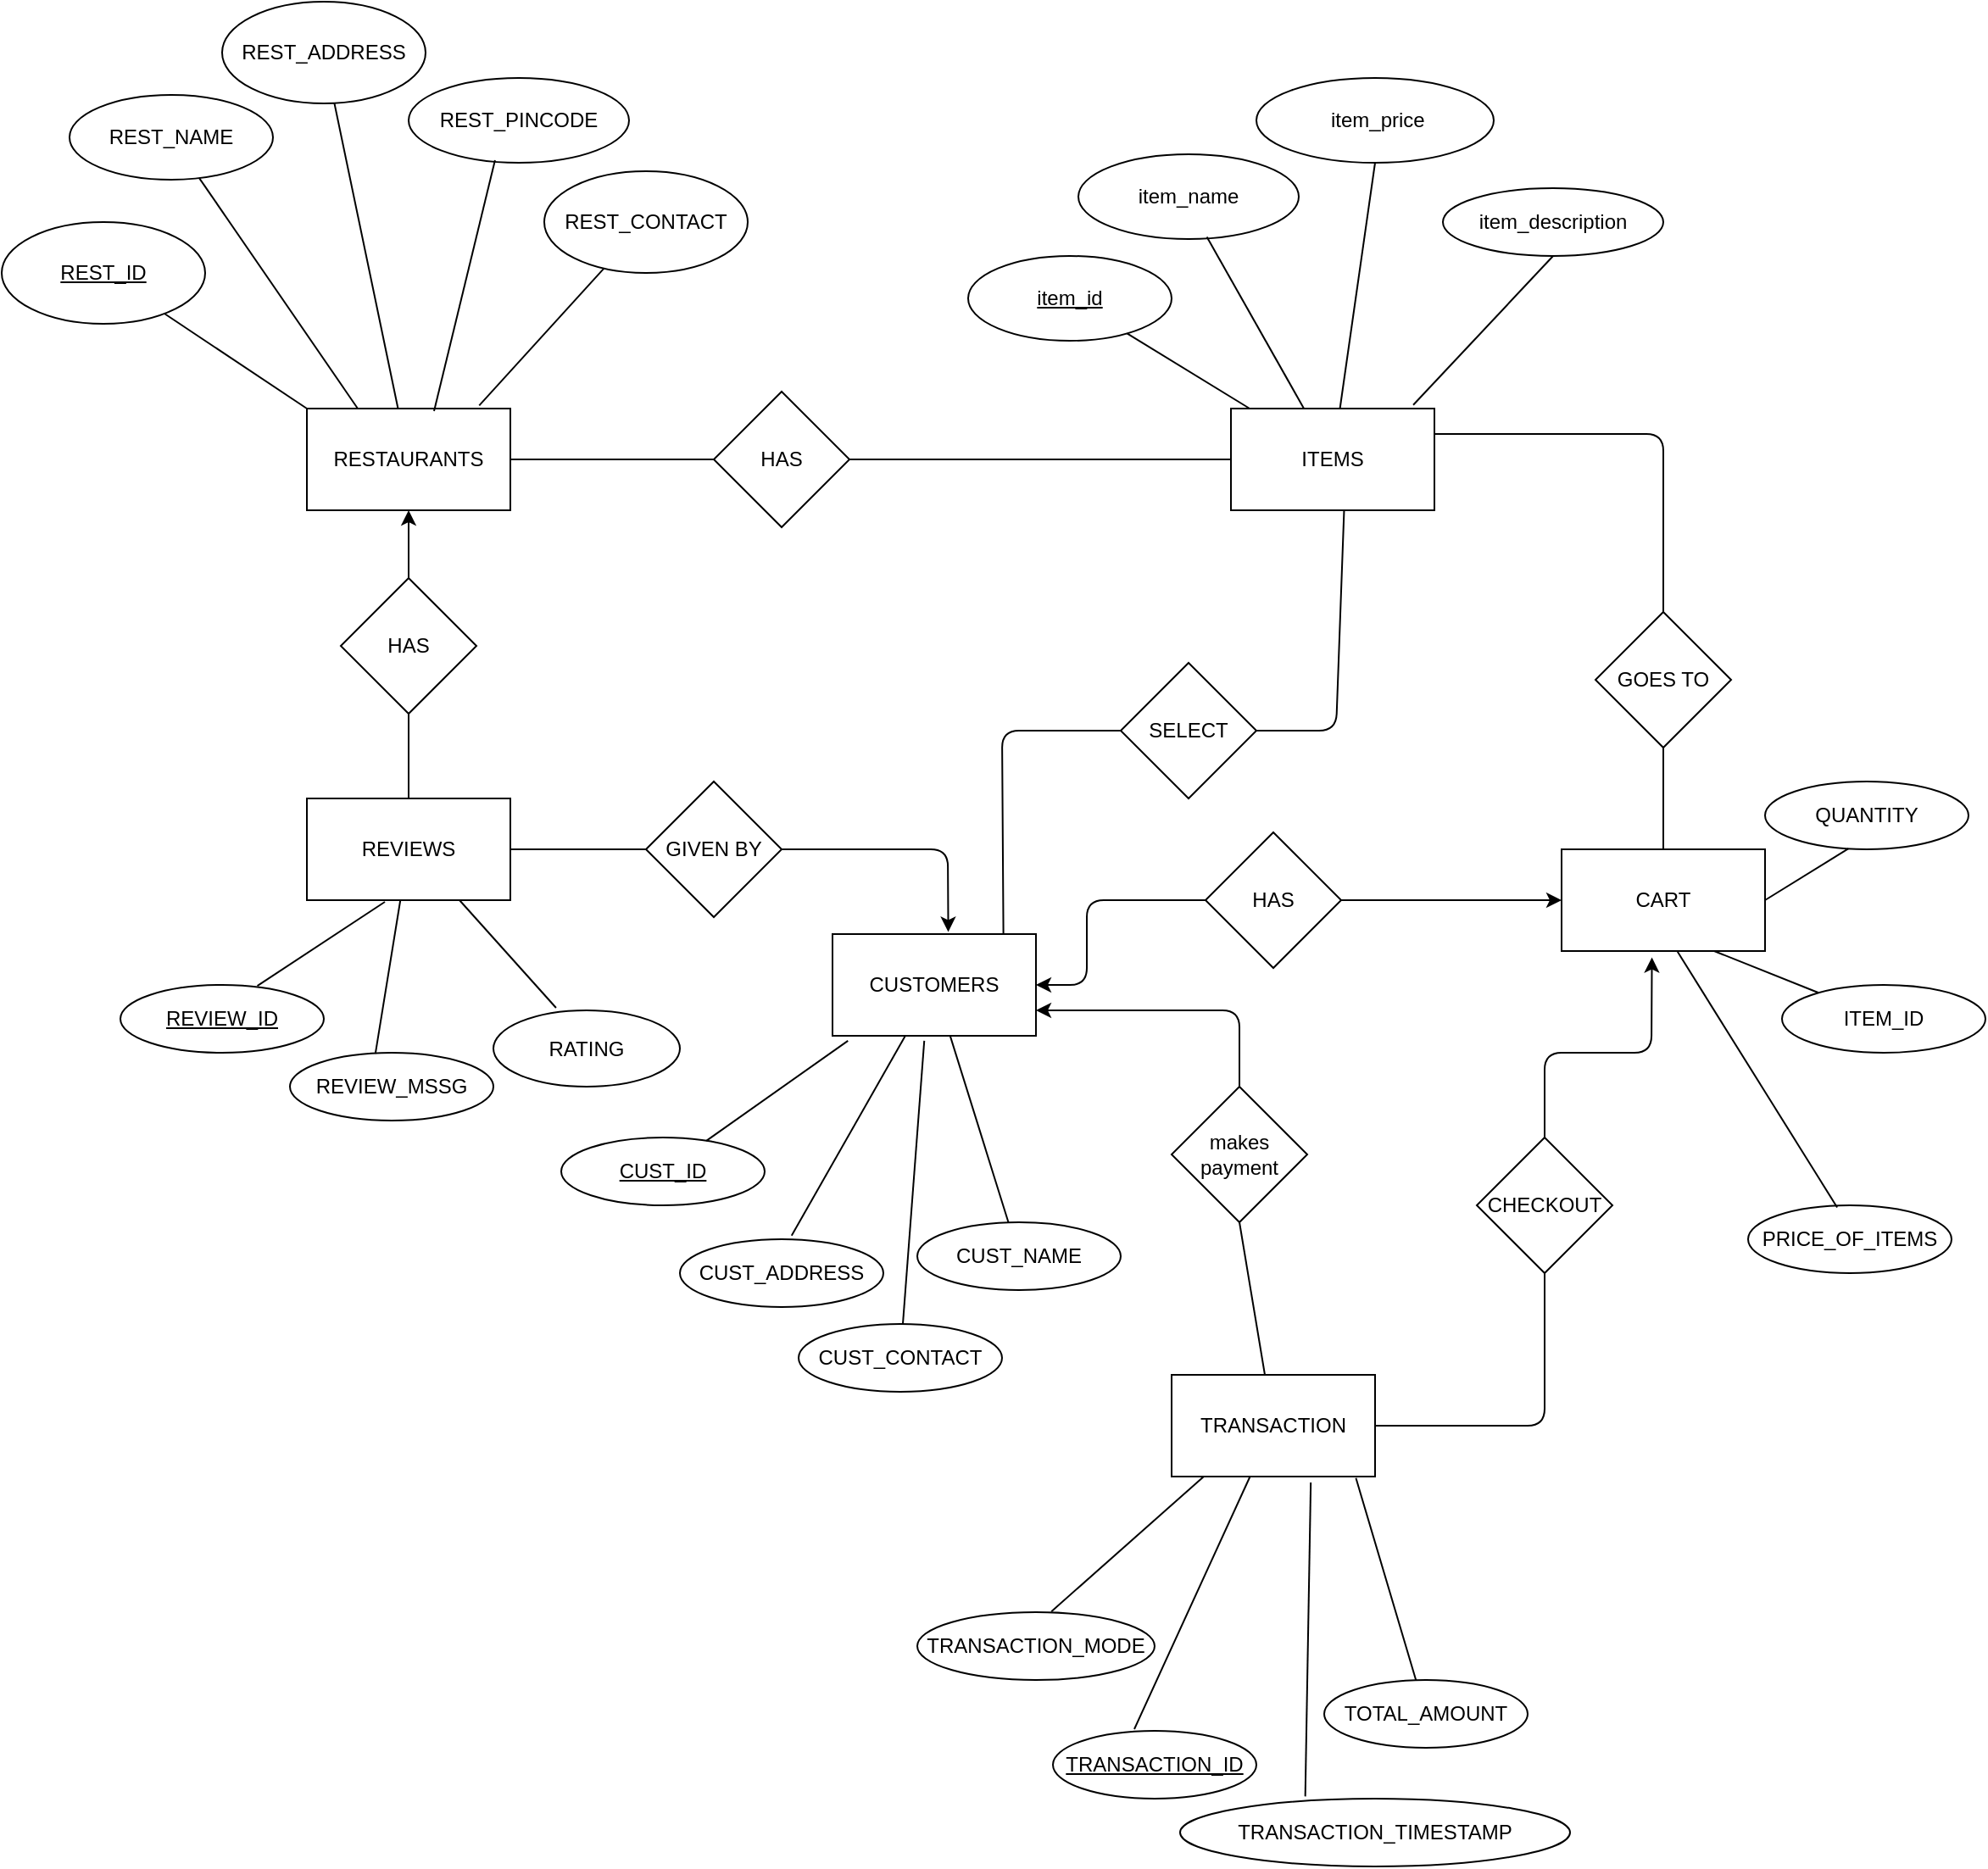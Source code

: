 <mxfile version="14.4.2" type="github"><diagram id="ATp6TMmyWoH9TD7Tf0jV" name="Page-1"><mxGraphModel dx="2512" dy="1902" grid="1" gridSize="10" guides="1" tooltips="1" connect="1" arrows="1" fold="1" page="1" pageScale="1" pageWidth="850" pageHeight="1100" math="0" shadow="0"><root><mxCell id="0"/><mxCell id="1" parent="0"/><mxCell id="hR_grr5WYZVCEhmhDHav-1" value="RESTAURANTS" style="rounded=0;whiteSpace=wrap;html=1;" parent="1" vertex="1"><mxGeometry x="40" y="160" width="120" height="60" as="geometry"/></mxCell><mxCell id="hR_grr5WYZVCEhmhDHav-5" value="REVIEWS" style="rounded=0;whiteSpace=wrap;html=1;" parent="1" vertex="1"><mxGeometry x="40" y="390" width="120" height="60" as="geometry"/></mxCell><mxCell id="hR_grr5WYZVCEhmhDHav-7" value="" style="endArrow=none;html=1;" parent="1" source="hR_grr5WYZVCEhmhDHav-1" target="hR_grr5WYZVCEhmhDHav-13" edge="1"><mxGeometry width="50" height="50" relative="1" as="geometry"><mxPoint x="170" y="90" as="sourcePoint"/><mxPoint x="450" y="270" as="targetPoint"/></mxGeometry></mxCell><mxCell id="hR_grr5WYZVCEhmhDHav-8" value="" style="endArrow=none;html=1;exitX=0.847;exitY=-0.03;exitDx=0;exitDy=0;exitPerimeter=0;" parent="1" source="hR_grr5WYZVCEhmhDHav-1" target="hR_grr5WYZVCEhmhDHav-14" edge="1"><mxGeometry width="50" height="50" relative="1" as="geometry"><mxPoint x="190" y="150" as="sourcePoint"/><mxPoint x="210" y="130" as="targetPoint"/></mxGeometry></mxCell><mxCell id="hR_grr5WYZVCEhmhDHav-9" value="" style="endArrow=none;html=1;exitX=0;exitY=0;exitDx=0;exitDy=0;" parent="1" source="hR_grr5WYZVCEhmhDHav-1" target="hR_grr5WYZVCEhmhDHav-11" edge="1"><mxGeometry width="50" height="50" relative="1" as="geometry"><mxPoint x="100" y="190" as="sourcePoint"/><mxPoint x="68.974" y="127.947" as="targetPoint"/></mxGeometry></mxCell><mxCell id="hR_grr5WYZVCEhmhDHav-11" value="&lt;u&gt;REST_ID&lt;/u&gt;" style="ellipse;whiteSpace=wrap;html=1;" parent="1" vertex="1"><mxGeometry x="-140" y="50" width="120" height="60" as="geometry"/></mxCell><mxCell id="hR_grr5WYZVCEhmhDHav-12" value="REST_NAME" style="ellipse;whiteSpace=wrap;html=1;" parent="1" vertex="1"><mxGeometry x="-100" y="-25" width="120" height="50" as="geometry"/></mxCell><mxCell id="hR_grr5WYZVCEhmhDHav-13" value="REST_ADDRESS" style="ellipse;whiteSpace=wrap;html=1;" parent="1" vertex="1"><mxGeometry x="-10" y="-80" width="120" height="60" as="geometry"/></mxCell><mxCell id="hR_grr5WYZVCEhmhDHav-14" value="REST_CONTACT" style="ellipse;whiteSpace=wrap;html=1;" parent="1" vertex="1"><mxGeometry x="180" y="20" width="120" height="60" as="geometry"/></mxCell><mxCell id="hR_grr5WYZVCEhmhDHav-16" value="" style="endArrow=none;html=1;exitX=0.25;exitY=0;exitDx=0;exitDy=0;" parent="1" source="hR_grr5WYZVCEhmhDHav-1" target="hR_grr5WYZVCEhmhDHav-12" edge="1"><mxGeometry width="50" height="50" relative="1" as="geometry"><mxPoint x="400" y="310" as="sourcePoint"/><mxPoint x="450" y="260" as="targetPoint"/><Array as="points"/></mxGeometry></mxCell><mxCell id="hR_grr5WYZVCEhmhDHav-22" value="REVIEW_MSSG" style="ellipse;whiteSpace=wrap;html=1;" parent="1" vertex="1"><mxGeometry x="30" y="540" width="120" height="40" as="geometry"/></mxCell><mxCell id="hR_grr5WYZVCEhmhDHav-23" value="&lt;u&gt;REVIEW_ID&lt;/u&gt;" style="ellipse;whiteSpace=wrap;html=1;" parent="1" vertex="1"><mxGeometry x="-70" y="500" width="120" height="40" as="geometry"/></mxCell><mxCell id="hR_grr5WYZVCEhmhDHav-31" value="TRANSACTION_MODE" style="ellipse;whiteSpace=wrap;html=1;" parent="1" vertex="1"><mxGeometry x="400" y="870" width="140" height="40" as="geometry"/></mxCell><mxCell id="hR_grr5WYZVCEhmhDHav-35" value="" style="endArrow=none;html=1;entryX=0.673;entryY=0.015;entryDx=0;entryDy=0;entryPerimeter=0;" parent="1" target="hR_grr5WYZVCEhmhDHav-23" edge="1"><mxGeometry width="50" height="50" relative="1" as="geometry"><mxPoint x="86" y="451" as="sourcePoint"/><mxPoint x="450" y="290" as="targetPoint"/></mxGeometry></mxCell><mxCell id="hR_grr5WYZVCEhmhDHav-36" value="" style="endArrow=none;html=1;exitX=0.42;exitY=0.015;exitDx=0;exitDy=0;exitPerimeter=0;" parent="1" source="hR_grr5WYZVCEhmhDHav-22" target="hR_grr5WYZVCEhmhDHav-5" edge="1"><mxGeometry width="50" height="50" relative="1" as="geometry"><mxPoint x="190" y="465" as="sourcePoint"/><mxPoint x="240" y="415" as="targetPoint"/></mxGeometry></mxCell><mxCell id="hR_grr5WYZVCEhmhDHav-54" value="HAS" style="rhombus;whiteSpace=wrap;html=1;" parent="1" vertex="1"><mxGeometry x="60" y="260" width="80" height="80" as="geometry"/></mxCell><mxCell id="hR_grr5WYZVCEhmhDHav-64" value="" style="endArrow=classic;html=1;exitX=0.5;exitY=0;exitDx=0;exitDy=0;entryX=0.5;entryY=1;entryDx=0;entryDy=0;" parent="1" source="hR_grr5WYZVCEhmhDHav-54" target="hR_grr5WYZVCEhmhDHav-1" edge="1"><mxGeometry width="50" height="50" relative="1" as="geometry"><mxPoint x="200" y="280" as="sourcePoint"/><mxPoint x="250" y="230" as="targetPoint"/></mxGeometry></mxCell><mxCell id="hR_grr5WYZVCEhmhDHav-65" value="" style="endArrow=none;html=1;exitX=0.5;exitY=0;exitDx=0;exitDy=0;entryX=0.5;entryY=1;entryDx=0;entryDy=0;" parent="1" source="hR_grr5WYZVCEhmhDHav-5" target="hR_grr5WYZVCEhmhDHav-54" edge="1"><mxGeometry width="50" height="50" relative="1" as="geometry"><mxPoint x="320" y="300" as="sourcePoint"/><mxPoint x="370" y="250" as="targetPoint"/></mxGeometry></mxCell><mxCell id="hR_grr5WYZVCEhmhDHav-67" value="ITEMS" style="rounded=0;whiteSpace=wrap;html=1;" parent="1" vertex="1"><mxGeometry x="585" y="160" width="120" height="60" as="geometry"/></mxCell><mxCell id="hR_grr5WYZVCEhmhDHav-68" value="&amp;nbsp;item_price" style="ellipse;whiteSpace=wrap;html=1;" parent="1" vertex="1"><mxGeometry x="600" y="-35" width="140" height="50" as="geometry"/></mxCell><mxCell id="hR_grr5WYZVCEhmhDHav-69" value="&lt;u&gt;item_id&lt;/u&gt;" style="ellipse;whiteSpace=wrap;html=1;" parent="1" vertex="1"><mxGeometry x="430" y="70" width="120" height="50" as="geometry"/></mxCell><mxCell id="hR_grr5WYZVCEhmhDHav-70" value="item_name" style="ellipse;whiteSpace=wrap;html=1;" parent="1" vertex="1"><mxGeometry x="495" y="10" width="130" height="50" as="geometry"/></mxCell><mxCell id="hR_grr5WYZVCEhmhDHav-72" value="" style="endArrow=none;html=1;exitX=0.583;exitY=0.975;exitDx=0;exitDy=0;exitPerimeter=0;" parent="1" source="hR_grr5WYZVCEhmhDHav-70" target="hR_grr5WYZVCEhmhDHav-67" edge="1"><mxGeometry width="50" height="50" relative="1" as="geometry"><mxPoint x="820" y="240" as="sourcePoint"/><mxPoint x="790" y="370" as="targetPoint"/></mxGeometry></mxCell><mxCell id="hR_grr5WYZVCEhmhDHav-73" value="" style="endArrow=none;html=1;exitX=0.5;exitY=1;exitDx=0;exitDy=0;" parent="1" source="hR_grr5WYZVCEhmhDHav-68" target="hR_grr5WYZVCEhmhDHav-67" edge="1"><mxGeometry width="50" height="50" relative="1" as="geometry"><mxPoint x="570" y="440" as="sourcePoint"/><mxPoint x="1030" y="110" as="targetPoint"/><Array as="points"/></mxGeometry></mxCell><mxCell id="hR_grr5WYZVCEhmhDHav-75" value="item_description" style="ellipse;whiteSpace=wrap;html=1;" parent="1" vertex="1"><mxGeometry x="710" y="30" width="130" height="40" as="geometry"/></mxCell><mxCell id="hR_grr5WYZVCEhmhDHav-77" value="" style="endArrow=none;html=1;entryX=0.896;entryY=-0.035;entryDx=0;entryDy=0;exitX=0.5;exitY=1;exitDx=0;exitDy=0;entryPerimeter=0;" parent="1" source="hR_grr5WYZVCEhmhDHav-75" target="hR_grr5WYZVCEhmhDHav-67" edge="1"><mxGeometry width="50" height="50" relative="1" as="geometry"><mxPoint x="790" y="360" as="sourcePoint"/><mxPoint x="840" y="310" as="targetPoint"/></mxGeometry></mxCell><mxCell id="hR_grr5WYZVCEhmhDHav-85" value="REST_PINCODE" style="ellipse;whiteSpace=wrap;html=1;" parent="1" vertex="1"><mxGeometry x="100" y="-35" width="130" height="50" as="geometry"/></mxCell><mxCell id="hR_grr5WYZVCEhmhDHav-86" value="" style="endArrow=none;html=1;entryX=0.392;entryY=0.97;entryDx=0;entryDy=0;entryPerimeter=0;exitX=0.625;exitY=0.025;exitDx=0;exitDy=0;exitPerimeter=0;" parent="1" source="hR_grr5WYZVCEhmhDHav-1" target="hR_grr5WYZVCEhmhDHav-85" edge="1"><mxGeometry width="50" height="50" relative="1" as="geometry"><mxPoint x="310" y="210" as="sourcePoint"/><mxPoint x="360" y="160" as="targetPoint"/></mxGeometry></mxCell><mxCell id="hR_grr5WYZVCEhmhDHav-89" value="HAS" style="rhombus;whiteSpace=wrap;html=1;" parent="1" vertex="1"><mxGeometry x="280" y="150" width="80" height="80" as="geometry"/></mxCell><mxCell id="hR_grr5WYZVCEhmhDHav-90" value="" style="endArrow=none;html=1;exitX=1;exitY=0.5;exitDx=0;exitDy=0;entryX=0;entryY=0.5;entryDx=0;entryDy=0;" parent="1" source="hR_grr5WYZVCEhmhDHav-89" target="hR_grr5WYZVCEhmhDHav-67" edge="1"><mxGeometry width="50" height="50" relative="1" as="geometry"><mxPoint x="460" y="200" as="sourcePoint"/><mxPoint x="630" y="365" as="targetPoint"/><Array as="points"/></mxGeometry></mxCell><mxCell id="hR_grr5WYZVCEhmhDHav-91" value="" style="endArrow=none;html=1;entryX=1;entryY=0.5;entryDx=0;entryDy=0;exitX=0;exitY=0.5;exitDx=0;exitDy=0;" parent="1" source="hR_grr5WYZVCEhmhDHav-89" target="hR_grr5WYZVCEhmhDHav-1" edge="1"><mxGeometry width="50" height="50" relative="1" as="geometry"><mxPoint x="460" y="200" as="sourcePoint"/><mxPoint x="510" y="150" as="targetPoint"/></mxGeometry></mxCell><mxCell id="hR_grr5WYZVCEhmhDHav-102" value="RATING" style="ellipse;whiteSpace=wrap;html=1;" parent="1" vertex="1"><mxGeometry x="150" y="515" width="110" height="45" as="geometry"/></mxCell><mxCell id="hR_grr5WYZVCEhmhDHav-103" value="" style="endArrow=none;html=1;exitX=0.75;exitY=1;exitDx=0;exitDy=0;entryX=0.336;entryY=-0.033;entryDx=0;entryDy=0;entryPerimeter=0;" parent="1" source="hR_grr5WYZVCEhmhDHav-5" target="hR_grr5WYZVCEhmhDHav-102" edge="1"><mxGeometry width="50" height="50" relative="1" as="geometry"><mxPoint x="460" y="280" as="sourcePoint"/><mxPoint x="510" y="230" as="targetPoint"/></mxGeometry></mxCell><mxCell id="hR_grr5WYZVCEhmhDHav-113" value="CUSTOMERS" style="rounded=0;whiteSpace=wrap;html=1;" parent="1" vertex="1"><mxGeometry x="350" y="470" width="120" height="60" as="geometry"/></mxCell><mxCell id="hR_grr5WYZVCEhmhDHav-114" value="&lt;u&gt;CUST_ID&lt;/u&gt;" style="ellipse;whiteSpace=wrap;html=1;" parent="1" vertex="1"><mxGeometry x="190" y="590" width="120" height="40" as="geometry"/></mxCell><mxCell id="hR_grr5WYZVCEhmhDHav-115" value="CUST_ADDRESS" style="ellipse;whiteSpace=wrap;html=1;" parent="1" vertex="1"><mxGeometry x="260" y="650" width="120" height="40" as="geometry"/></mxCell><mxCell id="hR_grr5WYZVCEhmhDHav-116" value="CUST_CONTACT" style="ellipse;whiteSpace=wrap;html=1;" parent="1" vertex="1"><mxGeometry x="330" y="700" width="120" height="40" as="geometry"/></mxCell><mxCell id="hR_grr5WYZVCEhmhDHav-117" value="CUST_NAME" style="ellipse;whiteSpace=wrap;html=1;" parent="1" vertex="1"><mxGeometry x="400" y="640" width="120" height="40" as="geometry"/></mxCell><mxCell id="hR_grr5WYZVCEhmhDHav-118" value="" style="endArrow=none;html=1;exitX=0.076;exitY=1.049;exitDx=0;exitDy=0;exitPerimeter=0;" parent="1" source="hR_grr5WYZVCEhmhDHav-113" target="hR_grr5WYZVCEhmhDHav-114" edge="1"><mxGeometry width="50" height="50" relative="1" as="geometry"><mxPoint x="130" y="870" as="sourcePoint"/><mxPoint x="180" y="820" as="targetPoint"/><Array as="points"/></mxGeometry></mxCell><mxCell id="hR_grr5WYZVCEhmhDHav-119" value="" style="endArrow=none;html=1;" parent="1" source="hR_grr5WYZVCEhmhDHav-113" target="hR_grr5WYZVCEhmhDHav-117" edge="1"><mxGeometry width="50" height="50" relative="1" as="geometry"><mxPoint x="490" y="510" as="sourcePoint"/><mxPoint x="250" y="620" as="targetPoint"/></mxGeometry></mxCell><mxCell id="hR_grr5WYZVCEhmhDHav-120" value="" style="endArrow=none;html=1;entryX=0.549;entryY=-0.052;entryDx=0;entryDy=0;entryPerimeter=0;" parent="1" source="hR_grr5WYZVCEhmhDHav-113" target="hR_grr5WYZVCEhmhDHav-115" edge="1"><mxGeometry width="50" height="50" relative="1" as="geometry"><mxPoint x="439" y="510" as="sourcePoint"/><mxPoint x="290" y="620" as="targetPoint"/></mxGeometry></mxCell><mxCell id="hR_grr5WYZVCEhmhDHav-121" value="" style="endArrow=none;html=1;exitX=0.451;exitY=1.049;exitDx=0;exitDy=0;exitPerimeter=0;" parent="1" source="hR_grr5WYZVCEhmhDHav-113" target="hR_grr5WYZVCEhmhDHav-116" edge="1"><mxGeometry width="50" height="50" relative="1" as="geometry"><mxPoint x="210" y="720" as="sourcePoint"/><mxPoint x="260" y="670" as="targetPoint"/></mxGeometry></mxCell><mxCell id="hR_grr5WYZVCEhmhDHav-122" value="GIVEN BY" style="rhombus;whiteSpace=wrap;html=1;" parent="1" vertex="1"><mxGeometry x="240" y="380" width="80" height="80" as="geometry"/></mxCell><mxCell id="hR_grr5WYZVCEhmhDHav-124" value="" style="endArrow=classic;html=1;exitX=1;exitY=0.5;exitDx=0;exitDy=0;entryX=0.569;entryY=-0.021;entryDx=0;entryDy=0;entryPerimeter=0;" parent="1" source="hR_grr5WYZVCEhmhDHav-122" target="hR_grr5WYZVCEhmhDHav-113" edge="1"><mxGeometry width="50" height="50" relative="1" as="geometry"><mxPoint x="350" y="340" as="sourcePoint"/><mxPoint x="400" y="290" as="targetPoint"/><Array as="points"><mxPoint x="418" y="420"/></Array></mxGeometry></mxCell><mxCell id="hR_grr5WYZVCEhmhDHav-125" value="" style="endArrow=none;html=1;entryX=0;entryY=0.5;entryDx=0;entryDy=0;" parent="1" source="hR_grr5WYZVCEhmhDHav-5" target="hR_grr5WYZVCEhmhDHav-122" edge="1"><mxGeometry width="50" height="50" relative="1" as="geometry"><mxPoint x="350" y="510" as="sourcePoint"/><mxPoint x="400" y="460" as="targetPoint"/></mxGeometry></mxCell><mxCell id="hR_grr5WYZVCEhmhDHav-126" value="SELECT" style="rhombus;whiteSpace=wrap;html=1;" parent="1" vertex="1"><mxGeometry x="520" y="310" width="80" height="80" as="geometry"/></mxCell><mxCell id="hR_grr5WYZVCEhmhDHav-127" value="" style="endArrow=none;html=1;entryX=0.556;entryY=1.007;entryDx=0;entryDy=0;entryPerimeter=0;exitX=1;exitY=0.5;exitDx=0;exitDy=0;" parent="1" source="hR_grr5WYZVCEhmhDHav-126" target="hR_grr5WYZVCEhmhDHav-67" edge="1"><mxGeometry width="50" height="50" relative="1" as="geometry"><mxPoint x="430" y="300" as="sourcePoint"/><mxPoint x="480" y="250" as="targetPoint"/><Array as="points"><mxPoint x="647" y="350"/></Array></mxGeometry></mxCell><mxCell id="hR_grr5WYZVCEhmhDHav-128" value="" style="endArrow=none;html=1;" parent="1" source="hR_grr5WYZVCEhmhDHav-67" target="hR_grr5WYZVCEhmhDHav-69" edge="1"><mxGeometry width="50" height="50" relative="1" as="geometry"><mxPoint x="430" y="300" as="sourcePoint"/><mxPoint x="480" y="250" as="targetPoint"/></mxGeometry></mxCell><mxCell id="hR_grr5WYZVCEhmhDHav-129" value="" style="endArrow=none;html=1;entryX=0;entryY=0.5;entryDx=0;entryDy=0;exitX=0.84;exitY=0.007;exitDx=0;exitDy=0;exitPerimeter=0;" parent="1" source="hR_grr5WYZVCEhmhDHav-113" target="hR_grr5WYZVCEhmhDHav-126" edge="1"><mxGeometry width="50" height="50" relative="1" as="geometry"><mxPoint x="450" y="460" as="sourcePoint"/><mxPoint x="480" y="280" as="targetPoint"/><Array as="points"><mxPoint x="450" y="350"/></Array></mxGeometry></mxCell><mxCell id="hR_grr5WYZVCEhmhDHav-169" value="CART" style="rounded=0;whiteSpace=wrap;html=1;" parent="1" vertex="1"><mxGeometry x="780" y="420" width="120" height="60" as="geometry"/></mxCell><mxCell id="hR_grr5WYZVCEhmhDHav-170" value="TRANSACTION" style="rounded=0;whiteSpace=wrap;html=1;" parent="1" vertex="1"><mxGeometry x="550" y="730" width="120" height="60" as="geometry"/></mxCell><mxCell id="hR_grr5WYZVCEhmhDHav-171" value="" style="endArrow=none;html=1;entryX=0.158;entryY=1;entryDx=0;entryDy=0;entryPerimeter=0;exitX=0.565;exitY=-0.01;exitDx=0;exitDy=0;exitPerimeter=0;" parent="1" source="hR_grr5WYZVCEhmhDHav-31" target="hR_grr5WYZVCEhmhDHav-170" edge="1"><mxGeometry width="50" height="50" relative="1" as="geometry"><mxPoint x="500" y="870" as="sourcePoint"/><mxPoint x="720" y="820" as="targetPoint"/></mxGeometry></mxCell><mxCell id="hR_grr5WYZVCEhmhDHav-173" value="PRICE_OF_ITEMS" style="ellipse;whiteSpace=wrap;html=1;" parent="1" vertex="1"><mxGeometry x="890" y="630" width="120" height="40" as="geometry"/></mxCell><mxCell id="hR_grr5WYZVCEhmhDHav-174" value="ITEM_ID" style="ellipse;whiteSpace=wrap;html=1;" parent="1" vertex="1"><mxGeometry x="910" y="500" width="120" height="40" as="geometry"/></mxCell><mxCell id="hR_grr5WYZVCEhmhDHav-175" value="&lt;u&gt;TRANSACTION_ID&lt;/u&gt;" style="ellipse;whiteSpace=wrap;html=1;" parent="1" vertex="1"><mxGeometry x="480" y="940" width="120" height="40" as="geometry"/></mxCell><mxCell id="hR_grr5WYZVCEhmhDHav-176" value="" style="endArrow=none;html=1;exitX=0.4;exitY=-0.025;exitDx=0;exitDy=0;exitPerimeter=0;" parent="1" source="hR_grr5WYZVCEhmhDHav-175" target="hR_grr5WYZVCEhmhDHav-170" edge="1"><mxGeometry width="50" height="50" relative="1" as="geometry"><mxPoint x="740" y="670" as="sourcePoint"/><mxPoint x="790" y="620" as="targetPoint"/></mxGeometry></mxCell><mxCell id="hR_grr5WYZVCEhmhDHav-177" value="" style="endArrow=none;html=1;entryX=0.57;entryY=1.007;entryDx=0;entryDy=0;entryPerimeter=0;exitX=0.438;exitY=0.031;exitDx=0;exitDy=0;exitPerimeter=0;" parent="1" source="hR_grr5WYZVCEhmhDHav-173" target="hR_grr5WYZVCEhmhDHav-169" edge="1"><mxGeometry width="50" height="50" relative="1" as="geometry"><mxPoint x="857" y="557" as="sourcePoint"/><mxPoint x="1090" y="122.5" as="targetPoint"/></mxGeometry></mxCell><mxCell id="hR_grr5WYZVCEhmhDHav-178" value="" style="endArrow=none;html=1;entryX=0.75;entryY=1;entryDx=0;entryDy=0;" parent="1" source="hR_grr5WYZVCEhmhDHav-174" target="hR_grr5WYZVCEhmhDHav-169" edge="1"><mxGeometry width="50" height="50" relative="1" as="geometry"><mxPoint x="830" y="202.5" as="sourcePoint"/><mxPoint x="880" y="152.5" as="targetPoint"/></mxGeometry></mxCell><mxCell id="hR_grr5WYZVCEhmhDHav-180" value="TOTAL_AMOUNT" style="ellipse;whiteSpace=wrap;html=1;" parent="1" vertex="1"><mxGeometry x="640" y="910" width="120" height="40" as="geometry"/></mxCell><mxCell id="hR_grr5WYZVCEhmhDHav-181" value="" style="endArrow=none;html=1;entryX=0.906;entryY=1.015;entryDx=0;entryDy=0;entryPerimeter=0;" parent="1" source="hR_grr5WYZVCEhmhDHav-180" target="hR_grr5WYZVCEhmhDHav-170" edge="1"><mxGeometry width="50" height="50" relative="1" as="geometry"><mxPoint x="740" y="670" as="sourcePoint"/><mxPoint x="790" y="620" as="targetPoint"/></mxGeometry></mxCell><mxCell id="hR_grr5WYZVCEhmhDHav-183" value="makes payment&lt;br&gt;" style="rhombus;whiteSpace=wrap;html=1;" parent="1" vertex="1"><mxGeometry x="550" y="560" width="80" height="80" as="geometry"/></mxCell><mxCell id="hR_grr5WYZVCEhmhDHav-184" value="TRANSACTION_TIMESTAMP" style="ellipse;whiteSpace=wrap;html=1;" parent="1" vertex="1"><mxGeometry x="555" y="980" width="230" height="40" as="geometry"/></mxCell><mxCell id="hR_grr5WYZVCEhmhDHav-185" value="" style="endArrow=none;html=1;entryX=0.684;entryY=1.059;entryDx=0;entryDy=0;entryPerimeter=0;exitX=0.321;exitY=-0.033;exitDx=0;exitDy=0;exitPerimeter=0;" parent="1" source="hR_grr5WYZVCEhmhDHav-184" target="hR_grr5WYZVCEhmhDHav-170" edge="1"><mxGeometry width="50" height="50" relative="1" as="geometry"><mxPoint x="800" y="870" as="sourcePoint"/><mxPoint x="850" y="820" as="targetPoint"/></mxGeometry></mxCell><mxCell id="hR_grr5WYZVCEhmhDHav-186" value="GOES TO" style="rhombus;whiteSpace=wrap;html=1;" parent="1" vertex="1"><mxGeometry x="800" y="280" width="80" height="80" as="geometry"/></mxCell><mxCell id="hR_grr5WYZVCEhmhDHav-187" value="" style="endArrow=none;html=1;entryX=0.5;entryY=1;entryDx=0;entryDy=0;" parent="1" source="hR_grr5WYZVCEhmhDHav-169" target="hR_grr5WYZVCEhmhDHav-186" edge="1"><mxGeometry width="50" height="50" relative="1" as="geometry"><mxPoint x="870" y="422.5" as="sourcePoint"/><mxPoint x="920" y="372.5" as="targetPoint"/></mxGeometry></mxCell><mxCell id="hR_grr5WYZVCEhmhDHav-188" value="" style="endArrow=none;html=1;exitX=0.5;exitY=0;exitDx=0;exitDy=0;entryX=1;entryY=0.25;entryDx=0;entryDy=0;" parent="1" source="hR_grr5WYZVCEhmhDHav-186" target="hR_grr5WYZVCEhmhDHav-67" edge="1"><mxGeometry width="50" height="50" relative="1" as="geometry"><mxPoint x="640" y="230" as="sourcePoint"/><mxPoint x="690" y="180" as="targetPoint"/><Array as="points"><mxPoint x="840" y="175"/></Array></mxGeometry></mxCell><mxCell id="hR_grr5WYZVCEhmhDHav-189" value="HAS" style="rhombus;whiteSpace=wrap;html=1;" parent="1" vertex="1"><mxGeometry x="570" y="410" width="80" height="80" as="geometry"/></mxCell><mxCell id="hR_grr5WYZVCEhmhDHav-190" value="" style="endArrow=classic;html=1;exitX=1;exitY=0.5;exitDx=0;exitDy=0;entryX=0;entryY=0.5;entryDx=0;entryDy=0;" parent="1" source="hR_grr5WYZVCEhmhDHav-189" target="hR_grr5WYZVCEhmhDHav-169" edge="1"><mxGeometry width="50" height="50" relative="1" as="geometry"><mxPoint x="670" y="470" as="sourcePoint"/><mxPoint x="780" y="470" as="targetPoint"/></mxGeometry></mxCell><mxCell id="hR_grr5WYZVCEhmhDHav-192" value="" style="endArrow=classic;html=1;exitX=0;exitY=0.5;exitDx=0;exitDy=0;entryX=1;entryY=0.5;entryDx=0;entryDy=0;" parent="1" source="hR_grr5WYZVCEhmhDHav-189" target="hR_grr5WYZVCEhmhDHav-113" edge="1"><mxGeometry width="50" height="50" relative="1" as="geometry"><mxPoint x="470" y="490" as="sourcePoint"/><mxPoint x="550" y="500" as="targetPoint"/><Array as="points"><mxPoint x="500" y="450"/><mxPoint x="500" y="500"/></Array></mxGeometry></mxCell><mxCell id="hR_grr5WYZVCEhmhDHav-195" value="" style="endArrow=classic;html=1;exitX=0.5;exitY=0;exitDx=0;exitDy=0;entryX=1;entryY=0.75;entryDx=0;entryDy=0;" parent="1" source="hR_grr5WYZVCEhmhDHav-183" target="hR_grr5WYZVCEhmhDHav-113" edge="1"><mxGeometry width="50" height="50" relative="1" as="geometry"><mxPoint x="390" y="800" as="sourcePoint"/><mxPoint x="440" y="750" as="targetPoint"/><Array as="points"><mxPoint x="590" y="515"/></Array></mxGeometry></mxCell><mxCell id="hR_grr5WYZVCEhmhDHav-196" value="" style="endArrow=none;html=1;entryX=0.5;entryY=1;entryDx=0;entryDy=0;" parent="1" source="hR_grr5WYZVCEhmhDHav-170" target="hR_grr5WYZVCEhmhDHav-183" edge="1"><mxGeometry width="50" height="50" relative="1" as="geometry"><mxPoint x="390" y="800" as="sourcePoint"/><mxPoint x="440" y="750" as="targetPoint"/></mxGeometry></mxCell><mxCell id="hR_grr5WYZVCEhmhDHav-197" value="QUANTITY" style="ellipse;whiteSpace=wrap;html=1;" parent="1" vertex="1"><mxGeometry x="900" y="380" width="120" height="40" as="geometry"/></mxCell><mxCell id="hR_grr5WYZVCEhmhDHav-198" value="" style="endArrow=none;html=1;exitX=1;exitY=0.5;exitDx=0;exitDy=0;entryX=0.41;entryY=0.99;entryDx=0;entryDy=0;entryPerimeter=0;" parent="1" source="hR_grr5WYZVCEhmhDHav-169" target="hR_grr5WYZVCEhmhDHav-197" edge="1"><mxGeometry width="50" height="50" relative="1" as="geometry"><mxPoint x="900" y="470" as="sourcePoint"/><mxPoint x="950" y="420" as="targetPoint"/></mxGeometry></mxCell><mxCell id="hR_grr5WYZVCEhmhDHav-199" value="CHECKOUT" style="rhombus;whiteSpace=wrap;html=1;" parent="1" vertex="1"><mxGeometry x="730" y="590" width="80" height="80" as="geometry"/></mxCell><mxCell id="hR_grr5WYZVCEhmhDHav-200" value="" style="endArrow=none;html=1;entryX=0.5;entryY=1;entryDx=0;entryDy=0;exitX=1;exitY=0.5;exitDx=0;exitDy=0;" parent="1" source="hR_grr5WYZVCEhmhDHav-170" target="hR_grr5WYZVCEhmhDHav-199" edge="1"><mxGeometry width="50" height="50" relative="1" as="geometry"><mxPoint x="710" y="740" as="sourcePoint"/><mxPoint x="760" y="690" as="targetPoint"/><Array as="points"><mxPoint x="770" y="760"/></Array></mxGeometry></mxCell><mxCell id="hR_grr5WYZVCEhmhDHav-202" value="" style="endArrow=classic;html=1;entryX=0.444;entryY=1.063;entryDx=0;entryDy=0;entryPerimeter=0;exitX=0.5;exitY=0;exitDx=0;exitDy=0;" parent="1" source="hR_grr5WYZVCEhmhDHav-199" target="hR_grr5WYZVCEhmhDHav-169" edge="1"><mxGeometry width="50" height="50" relative="1" as="geometry"><mxPoint x="770" y="560" as="sourcePoint"/><mxPoint x="820" y="510" as="targetPoint"/><Array as="points"><mxPoint x="770" y="540"/><mxPoint x="833" y="540"/></Array></mxGeometry></mxCell></root></mxGraphModel></diagram></mxfile>
